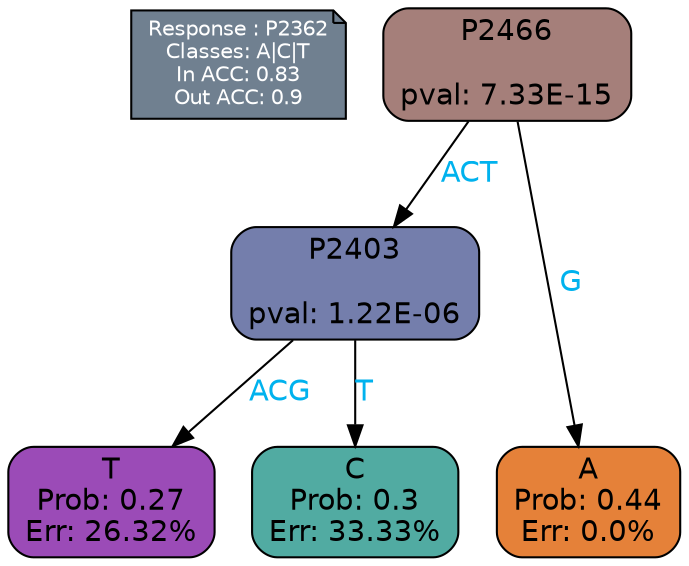 digraph Tree {
node [shape=box, style="filled, rounded", color="black", fontname=helvetica] ;
graph [ranksep=equally, splines=polylines, bgcolor=transparent, dpi=600] ;
edge [fontname=helvetica] ;
LEGEND [label="Response : P2362
Classes: A|C|T
In ACC: 0.83
Out ACC: 0.9
",shape=note,align=left,style=filled,fillcolor="slategray",fontcolor="white",fontsize=10];1 [label="P2466

pval: 7.33E-15", fillcolor="#a57f7a"] ;
2 [label="P2403

pval: 1.22E-06", fillcolor="#747eac"] ;
3 [label="T
Prob: 0.27
Err: 26.32%", fillcolor="#9b4bb7"] ;
4 [label="C
Prob: 0.3
Err: 33.33%", fillcolor="#51aba2"] ;
5 [label="A
Prob: 0.44
Err: 0.0%", fillcolor="#e58139"] ;
1 -> 2 [label="ACT",fontcolor=deepskyblue2] ;
1 -> 5 [label="G",fontcolor=deepskyblue2] ;
2 -> 3 [label="ACG",fontcolor=deepskyblue2] ;
2 -> 4 [label="T",fontcolor=deepskyblue2] ;
{rank = same; 3;4;5;}{rank = same; LEGEND;1;}}